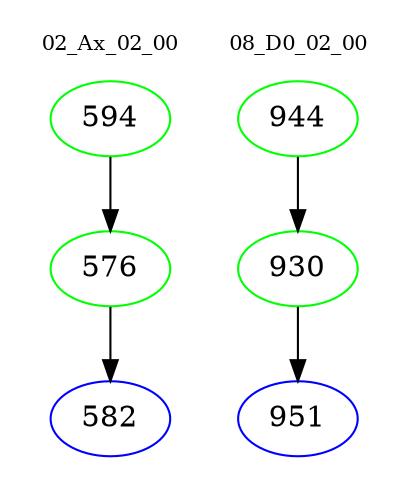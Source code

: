 digraph{
subgraph cluster_0 {
color = white
label = "02_Ax_02_00";
fontsize=10;
T0_594 [label="594", color="green"]
T0_594 -> T0_576 [color="black"]
T0_576 [label="576", color="green"]
T0_576 -> T0_582 [color="black"]
T0_582 [label="582", color="blue"]
}
subgraph cluster_1 {
color = white
label = "08_D0_02_00";
fontsize=10;
T1_944 [label="944", color="green"]
T1_944 -> T1_930 [color="black"]
T1_930 [label="930", color="green"]
T1_930 -> T1_951 [color="black"]
T1_951 [label="951", color="blue"]
}
}
